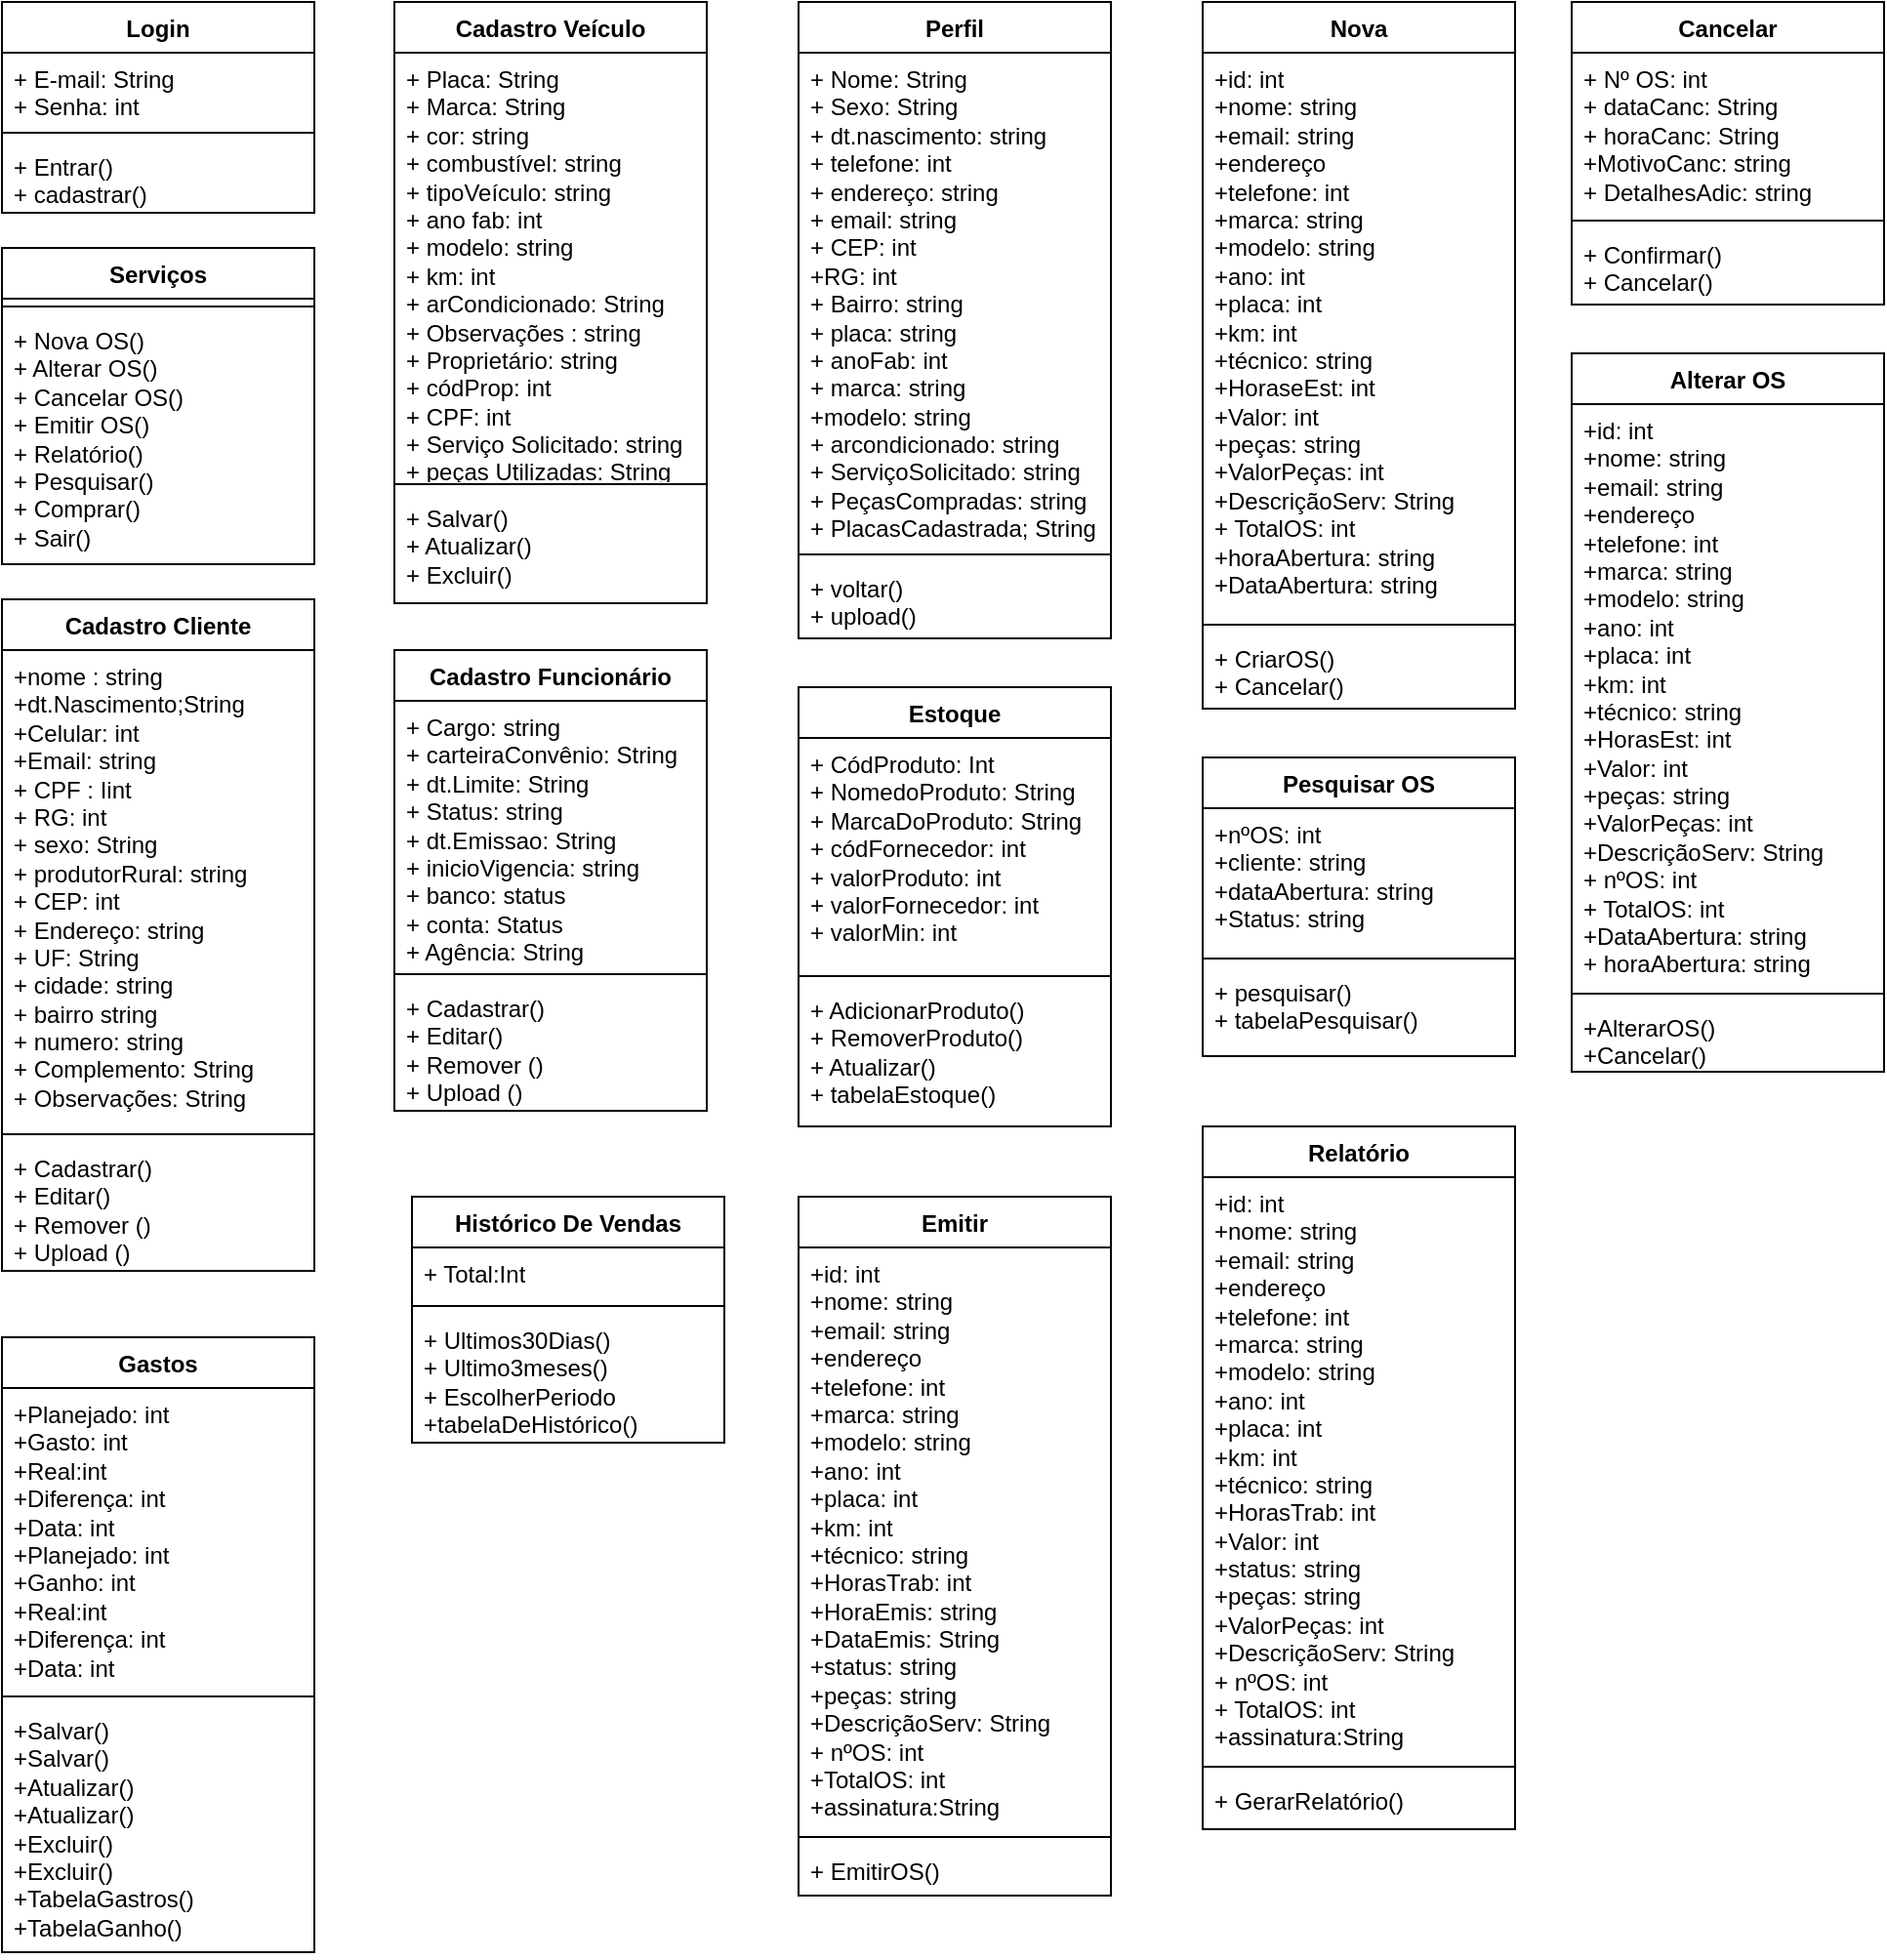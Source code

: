 <mxfile version="21.3.7" type="github">
  <diagram name="Página-1" id="p2uPF3RzyB-7iTxcTMFE">
    <mxGraphModel dx="1687" dy="936" grid="1" gridSize="9" guides="1" tooltips="1" connect="1" arrows="1" fold="1" page="1" pageScale="1" pageWidth="1654" pageHeight="2336" math="0" shadow="0">
      <root>
        <mxCell id="0" />
        <mxCell id="1" parent="0" />
        <mxCell id="xGeodLgsEOS997IK_d7o-1" value="&lt;font style=&quot;vertical-align: inherit;&quot;&gt;&lt;font style=&quot;vertical-align: inherit;&quot;&gt;Login&lt;/font&gt;&lt;/font&gt;" style="swimlane;fontStyle=1;align=center;verticalAlign=top;childLayout=stackLayout;horizontal=1;startSize=26;horizontalStack=0;resizeParent=1;resizeParentMax=0;resizeLast=0;collapsible=1;marginBottom=0;whiteSpace=wrap;html=1;" vertex="1" parent="1">
          <mxGeometry x="60" y="81" width="160" height="108" as="geometry" />
        </mxCell>
        <mxCell id="xGeodLgsEOS997IK_d7o-2" value="&lt;font style=&quot;vertical-align: inherit;&quot;&gt;&lt;font style=&quot;vertical-align: inherit;&quot;&gt;&lt;font style=&quot;vertical-align: inherit;&quot;&gt;&lt;font style=&quot;vertical-align: inherit;&quot;&gt;&lt;font style=&quot;vertical-align: inherit;&quot;&gt;&lt;font style=&quot;vertical-align: inherit;&quot;&gt;&lt;font style=&quot;vertical-align: inherit;&quot;&gt;&lt;font style=&quot;vertical-align: inherit;&quot;&gt;+ E-mail: String&lt;/font&gt;&lt;/font&gt;&lt;/font&gt;&lt;/font&gt;&lt;/font&gt;&lt;/font&gt;&lt;br&gt;&lt;font style=&quot;vertical-align: inherit;&quot;&gt;&lt;font style=&quot;vertical-align: inherit;&quot;&gt;&lt;font style=&quot;vertical-align: inherit;&quot;&gt;&lt;font style=&quot;vertical-align: inherit;&quot;&gt; + Senha: int&amp;nbsp;&lt;/font&gt;&lt;/font&gt;&lt;/font&gt;&lt;/font&gt;&lt;br&gt;&lt;/font&gt;&lt;/font&gt;" style="text;strokeColor=none;fillColor=none;align=left;verticalAlign=top;spacingLeft=4;spacingRight=4;overflow=hidden;rotatable=0;points=[[0,0.5],[1,0.5]];portConstraint=eastwest;whiteSpace=wrap;html=1;" vertex="1" parent="xGeodLgsEOS997IK_d7o-1">
          <mxGeometry y="26" width="160" height="37" as="geometry" />
        </mxCell>
        <mxCell id="xGeodLgsEOS997IK_d7o-3" value="" style="line;strokeWidth=1;fillColor=none;align=left;verticalAlign=middle;spacingTop=-1;spacingLeft=3;spacingRight=3;rotatable=0;labelPosition=right;points=[];portConstraint=eastwest;strokeColor=inherit;" vertex="1" parent="xGeodLgsEOS997IK_d7o-1">
          <mxGeometry y="63" width="160" height="8" as="geometry" />
        </mxCell>
        <mxCell id="xGeodLgsEOS997IK_d7o-4" value="&lt;font style=&quot;vertical-align: inherit;&quot;&gt;&lt;font style=&quot;vertical-align: inherit;&quot;&gt;&lt;font style=&quot;vertical-align: inherit;&quot;&gt;&lt;font style=&quot;vertical-align: inherit;&quot;&gt;&lt;font style=&quot;vertical-align: inherit;&quot;&gt;&lt;font style=&quot;vertical-align: inherit;&quot;&gt;+ Entrar() &lt;/font&gt;&lt;/font&gt;&lt;br&gt;&lt;font style=&quot;vertical-align: inherit;&quot;&gt;&lt;font style=&quot;vertical-align: inherit;&quot;&gt;+ cadastrar()&lt;/font&gt;&lt;/font&gt;&lt;br&gt;&lt;/font&gt;&lt;/font&gt;&lt;/font&gt;&lt;/font&gt;" style="text;strokeColor=none;fillColor=none;align=left;verticalAlign=top;spacingLeft=4;spacingRight=4;overflow=hidden;rotatable=0;points=[[0,0.5],[1,0.5]];portConstraint=eastwest;whiteSpace=wrap;html=1;" vertex="1" parent="xGeodLgsEOS997IK_d7o-1">
          <mxGeometry y="71" width="160" height="37" as="geometry" />
        </mxCell>
        <mxCell id="xGeodLgsEOS997IK_d7o-5" value="&lt;font style=&quot;vertical-align: inherit;&quot;&gt;&lt;font style=&quot;vertical-align: inherit;&quot;&gt;Serviços&lt;/font&gt;&lt;/font&gt;" style="swimlane;fontStyle=1;align=center;verticalAlign=top;childLayout=stackLayout;horizontal=1;startSize=26;horizontalStack=0;resizeParent=1;resizeParentMax=0;resizeLast=0;collapsible=1;marginBottom=0;whiteSpace=wrap;html=1;" vertex="1" parent="1">
          <mxGeometry x="60" y="207" width="160" height="162" as="geometry" />
        </mxCell>
        <mxCell id="xGeodLgsEOS997IK_d7o-7" value="" style="line;strokeWidth=1;fillColor=none;align=left;verticalAlign=middle;spacingTop=-1;spacingLeft=3;spacingRight=3;rotatable=0;labelPosition=right;points=[];portConstraint=eastwest;strokeColor=inherit;" vertex="1" parent="xGeodLgsEOS997IK_d7o-5">
          <mxGeometry y="26" width="160" height="8" as="geometry" />
        </mxCell>
        <mxCell id="xGeodLgsEOS997IK_d7o-8" value="&lt;font style=&quot;vertical-align: inherit;&quot;&gt;&lt;font style=&quot;vertical-align: inherit;&quot;&gt;&lt;font style=&quot;vertical-align: inherit;&quot;&gt;&lt;font style=&quot;vertical-align: inherit;&quot;&gt;&lt;font style=&quot;vertical-align: inherit;&quot;&gt;&lt;font style=&quot;vertical-align: inherit;&quot;&gt;+ Nova OS() &lt;/font&gt;&lt;/font&gt;&lt;/font&gt;&lt;/font&gt;&lt;br&gt;&lt;font style=&quot;vertical-align: inherit;&quot;&gt;&lt;font style=&quot;vertical-align: inherit;&quot;&gt;&lt;font style=&quot;vertical-align: inherit;&quot;&gt;&lt;font style=&quot;vertical-align: inherit;&quot;&gt;+ Alterar OS()&lt;/font&gt;&lt;/font&gt;&lt;br&gt;&lt;/font&gt;&lt;/font&gt;&lt;font style=&quot;vertical-align: inherit;&quot;&gt;&lt;font style=&quot;vertical-align: inherit;&quot;&gt;&lt;font style=&quot;vertical-align: inherit;&quot;&gt;&lt;font style=&quot;vertical-align: inherit;&quot;&gt;+ Cancelar OS()&lt;/font&gt;&lt;/font&gt;&lt;br&gt;&lt;/font&gt;&lt;/font&gt;&lt;font style=&quot;vertical-align: inherit;&quot;&gt;&lt;font style=&quot;vertical-align: inherit;&quot;&gt;&lt;font style=&quot;vertical-align: inherit;&quot;&gt;&lt;font style=&quot;vertical-align: inherit;&quot;&gt;+ Emitir OS()&lt;/font&gt;&lt;/font&gt;&lt;br&gt;&lt;/font&gt;&lt;/font&gt;&lt;font style=&quot;vertical-align: inherit;&quot;&gt;&lt;font style=&quot;vertical-align: inherit;&quot;&gt;&lt;font style=&quot;vertical-align: inherit;&quot;&gt;&lt;font style=&quot;vertical-align: inherit;&quot;&gt;+ Relatório()&lt;/font&gt;&lt;/font&gt;&lt;br&gt;&lt;/font&gt;&lt;/font&gt;&lt;font style=&quot;vertical-align: inherit;&quot;&gt;&lt;font style=&quot;vertical-align: inherit;&quot;&gt;&lt;font style=&quot;vertical-align: inherit;&quot;&gt;&lt;font style=&quot;vertical-align: inherit;&quot;&gt;+ Pesquisar()&lt;/font&gt;&lt;/font&gt;&lt;br&gt;&lt;/font&gt;&lt;/font&gt;&lt;font style=&quot;vertical-align: inherit;&quot;&gt;&lt;font style=&quot;vertical-align: inherit;&quot;&gt;&lt;font style=&quot;vertical-align: inherit;&quot;&gt;&lt;font style=&quot;vertical-align: inherit;&quot;&gt;+ Comprar()&lt;br&gt;&lt;/font&gt;&lt;/font&gt;&lt;/font&gt;&lt;/font&gt;&lt;font style=&quot;vertical-align: inherit;&quot;&gt;&lt;font style=&quot;vertical-align: inherit;&quot;&gt;+ Sair()&lt;/font&gt;&lt;/font&gt;&lt;br&gt;&lt;br&gt;&lt;/font&gt;&lt;/font&gt;" style="text;strokeColor=none;fillColor=none;align=left;verticalAlign=top;spacingLeft=4;spacingRight=4;overflow=hidden;rotatable=0;points=[[0,0.5],[1,0.5]];portConstraint=eastwest;whiteSpace=wrap;html=1;" vertex="1" parent="xGeodLgsEOS997IK_d7o-5">
          <mxGeometry y="34" width="160" height="128" as="geometry" />
        </mxCell>
        <mxCell id="xGeodLgsEOS997IK_d7o-9" value="&lt;font style=&quot;vertical-align: inherit;&quot;&gt;&lt;font style=&quot;vertical-align: inherit;&quot;&gt;Cadastro Cliente&lt;/font&gt;&lt;/font&gt;" style="swimlane;fontStyle=1;align=center;verticalAlign=top;childLayout=stackLayout;horizontal=1;startSize=26;horizontalStack=0;resizeParent=1;resizeParentMax=0;resizeLast=0;collapsible=1;marginBottom=0;whiteSpace=wrap;html=1;" vertex="1" parent="1">
          <mxGeometry x="60" y="387" width="160" height="344" as="geometry" />
        </mxCell>
        <mxCell id="xGeodLgsEOS997IK_d7o-10" value="&lt;font style=&quot;vertical-align: inherit;&quot;&gt;&lt;font style=&quot;vertical-align: inherit;&quot;&gt;&lt;font style=&quot;vertical-align: inherit;&quot;&gt;&lt;font style=&quot;vertical-align: inherit;&quot;&gt;&lt;font style=&quot;vertical-align: inherit;&quot;&gt;&lt;font style=&quot;vertical-align: inherit;&quot;&gt;&lt;font style=&quot;vertical-align: inherit;&quot;&gt;&lt;font style=&quot;vertical-align: inherit;&quot;&gt;+nome : string &lt;/font&gt;&lt;/font&gt;&lt;/font&gt;&lt;/font&gt;&lt;br&gt;&lt;font style=&quot;vertical-align: inherit;&quot;&gt;&lt;font style=&quot;vertical-align: inherit;&quot;&gt;&lt;font style=&quot;vertical-align: inherit;&quot;&gt;&lt;font style=&quot;vertical-align: inherit;&quot;&gt;+dt.Nascimento;String &lt;/font&gt;&lt;/font&gt;&lt;/font&gt;&lt;/font&gt;&lt;br&gt;&lt;font style=&quot;vertical-align: inherit;&quot;&gt;&lt;font style=&quot;vertical-align: inherit;&quot;&gt;&lt;font style=&quot;vertical-align: inherit;&quot;&gt;&lt;font style=&quot;vertical-align: inherit;&quot;&gt;+Celular: int&amp;nbsp;  &lt;/font&gt;&lt;/font&gt;&lt;/font&gt;&lt;/font&gt;&lt;br&gt;&lt;font style=&quot;vertical-align: inherit;&quot;&gt;&lt;font style=&quot;vertical-align: inherit;&quot;&gt;&lt;font style=&quot;vertical-align: inherit;&quot;&gt;&lt;font style=&quot;vertical-align: inherit;&quot;&gt;+Email: string &lt;/font&gt;&lt;/font&gt;&lt;/font&gt;&lt;/font&gt;&lt;br&gt;&lt;font style=&quot;vertical-align: inherit;&quot;&gt;&lt;font style=&quot;vertical-align: inherit;&quot;&gt;&lt;font style=&quot;vertical-align: inherit;&quot;&gt;&lt;font style=&quot;vertical-align: inherit;&quot;&gt;+ CPF : Iint &lt;/font&gt;&lt;/font&gt;&lt;/font&gt;&lt;/font&gt;&lt;br&gt;&lt;font style=&quot;vertical-align: inherit;&quot;&gt;&lt;font style=&quot;vertical-align: inherit;&quot;&gt;&lt;font style=&quot;vertical-align: inherit;&quot;&gt;&lt;font style=&quot;vertical-align: inherit;&quot;&gt;+ RG: int &lt;/font&gt;&lt;/font&gt;&lt;/font&gt;&lt;/font&gt;&lt;br&gt;&lt;font style=&quot;vertical-align: inherit;&quot;&gt;&lt;font style=&quot;vertical-align: inherit;&quot;&gt;&lt;font style=&quot;vertical-align: inherit;&quot;&gt;&lt;font style=&quot;vertical-align: inherit;&quot;&gt;+ sexo: String &lt;/font&gt;&lt;/font&gt;&lt;/font&gt;&lt;/font&gt;&lt;br&gt;&lt;font style=&quot;vertical-align: inherit;&quot;&gt;&lt;font style=&quot;vertical-align: inherit;&quot;&gt;&lt;font style=&quot;vertical-align: inherit;&quot;&gt;&lt;font style=&quot;vertical-align: inherit;&quot;&gt;+ produtorRural: string &lt;/font&gt;&lt;/font&gt;&lt;br&gt;&lt;/font&gt;&lt;/font&gt;&lt;font style=&quot;vertical-align: inherit;&quot;&gt;&lt;font style=&quot;vertical-align: inherit;&quot;&gt;&lt;font style=&quot;vertical-align: inherit;&quot;&gt;&lt;font style=&quot;vertical-align: inherit;&quot;&gt;+ CEP: int &lt;/font&gt;&lt;/font&gt;&lt;br&gt;&lt;/font&gt;&lt;/font&gt;&lt;font style=&quot;vertical-align: inherit;&quot;&gt;&lt;font style=&quot;vertical-align: inherit;&quot;&gt;&lt;font style=&quot;vertical-align: inherit;&quot;&gt;&lt;font style=&quot;vertical-align: inherit;&quot;&gt;+ Endereço: string&lt;br&gt;&lt;/font&gt;&lt;/font&gt;&lt;/font&gt;&lt;/font&gt;&lt;font style=&quot;vertical-align: inherit;&quot;&gt;&lt;font style=&quot;vertical-align: inherit;&quot;&gt;+ UF: String&lt;br&gt;&lt;/font&gt;&lt;/font&gt;&lt;font style=&quot;vertical-align: inherit;&quot;&gt;&lt;font style=&quot;vertical-align: inherit;&quot;&gt;+ cidade: string&lt;br&gt;&lt;/font&gt;&lt;/font&gt;&lt;font style=&quot;vertical-align: inherit;&quot;&gt;&lt;font style=&quot;vertical-align: inherit;&quot;&gt;+ bairro string&lt;br&gt;+ numero: string&lt;br&gt;+ Complemento: String&lt;br&gt;&lt;/font&gt;&lt;/font&gt;&lt;font style=&quot;vertical-align: inherit;&quot;&gt;&lt;font style=&quot;vertical-align: inherit;&quot;&gt;+ Observações: String&lt;/font&gt;&lt;/font&gt;&lt;br&gt;&lt;/font&gt;&lt;/font&gt;&lt;/font&gt;&lt;/font&gt;" style="text;strokeColor=none;fillColor=none;align=left;verticalAlign=top;spacingLeft=4;spacingRight=4;overflow=hidden;rotatable=0;points=[[0,0.5],[1,0.5]];portConstraint=eastwest;whiteSpace=wrap;html=1;" vertex="1" parent="xGeodLgsEOS997IK_d7o-9">
          <mxGeometry y="26" width="160" height="244" as="geometry" />
        </mxCell>
        <mxCell id="xGeodLgsEOS997IK_d7o-11" value="" style="line;strokeWidth=1;fillColor=none;align=left;verticalAlign=middle;spacingTop=-1;spacingLeft=3;spacingRight=3;rotatable=0;labelPosition=right;points=[];portConstraint=eastwest;strokeColor=inherit;" vertex="1" parent="xGeodLgsEOS997IK_d7o-9">
          <mxGeometry y="270" width="160" height="8" as="geometry" />
        </mxCell>
        <mxCell id="xGeodLgsEOS997IK_d7o-12" value="&lt;font style=&quot;vertical-align: inherit;&quot;&gt;&lt;font style=&quot;vertical-align: inherit;&quot;&gt;&lt;font style=&quot;vertical-align: inherit;&quot;&gt;&lt;font style=&quot;vertical-align: inherit;&quot;&gt;&lt;font style=&quot;vertical-align: inherit;&quot;&gt;&lt;font style=&quot;vertical-align: inherit;&quot;&gt;+ Cadastrar() &lt;/font&gt;&lt;/font&gt;&lt;/font&gt;&lt;/font&gt;&lt;br&gt;&lt;font style=&quot;vertical-align: inherit;&quot;&gt;&lt;font style=&quot;vertical-align: inherit;&quot;&gt;&lt;font style=&quot;vertical-align: inherit;&quot;&gt;&lt;font style=&quot;vertical-align: inherit;&quot;&gt;+ Editar() &lt;/font&gt;&lt;/font&gt;&lt;br&gt;&lt;/font&gt;&lt;/font&gt;&lt;font style=&quot;vertical-align: inherit;&quot;&gt;&lt;font style=&quot;vertical-align: inherit;&quot;&gt;&lt;font style=&quot;vertical-align: inherit;&quot;&gt;&lt;font style=&quot;vertical-align: inherit;&quot;&gt;+ Remover () &lt;/font&gt;&lt;/font&gt;&lt;br&gt;&lt;/font&gt;&lt;/font&gt;&lt;font style=&quot;vertical-align: inherit;&quot;&gt;&lt;font style=&quot;vertical-align: inherit;&quot;&gt;&lt;font style=&quot;vertical-align: inherit;&quot;&gt;&lt;font style=&quot;vertical-align: inherit;&quot;&gt;+ Upload ()&lt;/font&gt;&lt;/font&gt;&lt;/font&gt;&lt;/font&gt;&lt;br&gt;&lt;/font&gt;&lt;/font&gt;" style="text;strokeColor=none;fillColor=none;align=left;verticalAlign=top;spacingLeft=4;spacingRight=4;overflow=hidden;rotatable=0;points=[[0,0.5],[1,0.5]];portConstraint=eastwest;whiteSpace=wrap;html=1;" vertex="1" parent="xGeodLgsEOS997IK_d7o-9">
          <mxGeometry y="278" width="160" height="66" as="geometry" />
        </mxCell>
        <mxCell id="xGeodLgsEOS997IK_d7o-13" value="&lt;font style=&quot;vertical-align: inherit;&quot;&gt;&lt;font style=&quot;vertical-align: inherit;&quot;&gt;Cadastro Veículo&lt;/font&gt;&lt;/font&gt;" style="swimlane;fontStyle=1;align=center;verticalAlign=top;childLayout=stackLayout;horizontal=1;startSize=26;horizontalStack=0;resizeParent=1;resizeParentMax=0;resizeLast=0;collapsible=1;marginBottom=0;whiteSpace=wrap;html=1;" vertex="1" parent="1">
          <mxGeometry x="261" y="81" width="160" height="308" as="geometry" />
        </mxCell>
        <mxCell id="xGeodLgsEOS997IK_d7o-14" value="&lt;font style=&quot;vertical-align: inherit;&quot;&gt;&lt;font style=&quot;vertical-align: inherit;&quot;&gt;&lt;font style=&quot;vertical-align: inherit;&quot;&gt;&lt;font style=&quot;vertical-align: inherit;&quot;&gt;&lt;font style=&quot;vertical-align: inherit;&quot;&gt;&lt;font style=&quot;vertical-align: inherit;&quot;&gt;&lt;font style=&quot;vertical-align: inherit;&quot;&gt;&lt;font style=&quot;vertical-align: inherit;&quot;&gt;&lt;font style=&quot;vertical-align: inherit;&quot;&gt;&lt;font style=&quot;vertical-align: inherit;&quot;&gt;+ Placa: String &lt;/font&gt;&lt;/font&gt;&lt;/font&gt;&lt;/font&gt;&lt;/font&gt;&lt;/font&gt;&lt;/font&gt;&lt;/font&gt;&lt;/font&gt;&lt;/font&gt;&lt;br&gt;&lt;font style=&quot;vertical-align: inherit;&quot;&gt;&lt;font style=&quot;vertical-align: inherit;&quot;&gt;&lt;font style=&quot;vertical-align: inherit;&quot;&gt;&lt;font style=&quot;vertical-align: inherit;&quot;&gt;&lt;font style=&quot;vertical-align: inherit;&quot;&gt;&lt;font style=&quot;vertical-align: inherit;&quot;&gt;&lt;font style=&quot;vertical-align: inherit;&quot;&gt;&lt;font style=&quot;vertical-align: inherit;&quot;&gt;&lt;font style=&quot;vertical-align: inherit;&quot;&gt;&lt;font style=&quot;vertical-align: inherit;&quot;&gt;+ Marca: String &lt;/font&gt;&lt;/font&gt;&lt;/font&gt;&lt;/font&gt;&lt;/font&gt;&lt;/font&gt;&lt;/font&gt;&lt;/font&gt;&lt;br&gt;&lt;/font&gt;&lt;/font&gt;&lt;font style=&quot;vertical-align: inherit;&quot;&gt;&lt;font style=&quot;vertical-align: inherit;&quot;&gt;&lt;font style=&quot;vertical-align: inherit;&quot;&gt;&lt;font style=&quot;vertical-align: inherit;&quot;&gt;&lt;font style=&quot;vertical-align: inherit;&quot;&gt;&lt;font style=&quot;vertical-align: inherit;&quot;&gt;&lt;font style=&quot;vertical-align: inherit;&quot;&gt;&lt;font style=&quot;vertical-align: inherit;&quot;&gt;&lt;font style=&quot;vertical-align: inherit;&quot;&gt;&lt;font style=&quot;vertical-align: inherit;&quot;&gt;+ cor: string &lt;/font&gt;&lt;/font&gt;&lt;/font&gt;&lt;/font&gt;&lt;/font&gt;&lt;/font&gt;&lt;/font&gt;&lt;/font&gt;&lt;br&gt;&lt;/font&gt;&lt;/font&gt;&lt;font style=&quot;vertical-align: inherit;&quot;&gt;&lt;font style=&quot;vertical-align: inherit;&quot;&gt;&lt;font style=&quot;vertical-align: inherit;&quot;&gt;&lt;font style=&quot;vertical-align: inherit;&quot;&gt;&lt;font style=&quot;vertical-align: inherit;&quot;&gt;&lt;font style=&quot;vertical-align: inherit;&quot;&gt;&lt;font style=&quot;vertical-align: inherit;&quot;&gt;&lt;font style=&quot;vertical-align: inherit;&quot;&gt;&lt;font style=&quot;vertical-align: inherit;&quot;&gt;&lt;font style=&quot;vertical-align: inherit;&quot;&gt;+ combustível: string &lt;/font&gt;&lt;/font&gt;&lt;/font&gt;&lt;/font&gt;&lt;/font&gt;&lt;/font&gt;&lt;/font&gt;&lt;/font&gt;&lt;br&gt;&lt;/font&gt;&lt;/font&gt;&lt;font style=&quot;vertical-align: inherit;&quot;&gt;&lt;font style=&quot;vertical-align: inherit;&quot;&gt;&lt;font style=&quot;vertical-align: inherit;&quot;&gt;&lt;font style=&quot;vertical-align: inherit;&quot;&gt;&lt;font style=&quot;vertical-align: inherit;&quot;&gt;&lt;font style=&quot;vertical-align: inherit;&quot;&gt;&lt;font style=&quot;vertical-align: inherit;&quot;&gt;&lt;font style=&quot;vertical-align: inherit;&quot;&gt;&lt;font style=&quot;vertical-align: inherit;&quot;&gt;&lt;font style=&quot;vertical-align: inherit;&quot;&gt;+ tipoVeículo: string &lt;/font&gt;&lt;/font&gt;&lt;/font&gt;&lt;/font&gt;&lt;/font&gt;&lt;/font&gt;&lt;/font&gt;&lt;/font&gt;&lt;br&gt;&lt;/font&gt;&lt;/font&gt;&lt;font style=&quot;vertical-align: inherit;&quot;&gt;&lt;font style=&quot;vertical-align: inherit;&quot;&gt;&lt;font style=&quot;vertical-align: inherit;&quot;&gt;&lt;font style=&quot;vertical-align: inherit;&quot;&gt;&lt;font style=&quot;vertical-align: inherit;&quot;&gt;&lt;font style=&quot;vertical-align: inherit;&quot;&gt;&lt;font style=&quot;vertical-align: inherit;&quot;&gt;&lt;font style=&quot;vertical-align: inherit;&quot;&gt;&lt;font style=&quot;vertical-align: inherit;&quot;&gt;&lt;font style=&quot;vertical-align: inherit;&quot;&gt;+ ano fab: int &lt;/font&gt;&lt;/font&gt;&lt;/font&gt;&lt;/font&gt;&lt;/font&gt;&lt;/font&gt;&lt;/font&gt;&lt;/font&gt;&lt;br&gt;&lt;/font&gt;&lt;/font&gt;&lt;font style=&quot;vertical-align: inherit;&quot;&gt;&lt;font style=&quot;vertical-align: inherit;&quot;&gt;&lt;font style=&quot;vertical-align: inherit;&quot;&gt;&lt;font style=&quot;vertical-align: inherit;&quot;&gt;&lt;font style=&quot;vertical-align: inherit;&quot;&gt;&lt;font style=&quot;vertical-align: inherit;&quot;&gt;&lt;font style=&quot;vertical-align: inherit;&quot;&gt;&lt;font style=&quot;vertical-align: inherit;&quot;&gt;&lt;font style=&quot;vertical-align: inherit;&quot;&gt;&lt;font style=&quot;vertical-align: inherit;&quot;&gt;+ modelo: string &lt;/font&gt;&lt;/font&gt;&lt;/font&gt;&lt;/font&gt;&lt;/font&gt;&lt;/font&gt;&lt;/font&gt;&lt;/font&gt;&lt;br&gt;&lt;/font&gt;&lt;/font&gt;&lt;font style=&quot;vertical-align: inherit;&quot;&gt;&lt;font style=&quot;vertical-align: inherit;&quot;&gt;&lt;font style=&quot;vertical-align: inherit;&quot;&gt;&lt;font style=&quot;vertical-align: inherit;&quot;&gt;&lt;font style=&quot;vertical-align: inherit;&quot;&gt;&lt;font style=&quot;vertical-align: inherit;&quot;&gt;&lt;font style=&quot;vertical-align: inherit;&quot;&gt;&lt;font style=&quot;vertical-align: inherit;&quot;&gt;&lt;font style=&quot;vertical-align: inherit;&quot;&gt;&lt;font style=&quot;vertical-align: inherit;&quot;&gt;+ km: int &lt;/font&gt;&lt;/font&gt;&lt;/font&gt;&lt;/font&gt;&lt;/font&gt;&lt;/font&gt;&lt;/font&gt;&lt;/font&gt;&lt;/font&gt;&lt;/font&gt;&lt;br&gt;&lt;font style=&quot;vertical-align: inherit;&quot;&gt;&lt;font style=&quot;vertical-align: inherit;&quot;&gt;&lt;font style=&quot;vertical-align: inherit;&quot;&gt;&lt;font style=&quot;vertical-align: inherit;&quot;&gt;&lt;font style=&quot;vertical-align: inherit;&quot;&gt;&lt;font style=&quot;vertical-align: inherit;&quot;&gt;&lt;font style=&quot;vertical-align: inherit;&quot;&gt;&lt;font style=&quot;vertical-align: inherit;&quot;&gt;&lt;font style=&quot;vertical-align: inherit;&quot;&gt;&lt;font style=&quot;vertical-align: inherit;&quot;&gt;+ arCondicionado: String &lt;/font&gt;&lt;/font&gt;&lt;/font&gt;&lt;/font&gt;&lt;/font&gt;&lt;/font&gt;&lt;/font&gt;&lt;/font&gt;&lt;br&gt;&lt;/font&gt;&lt;/font&gt;&lt;font style=&quot;vertical-align: inherit;&quot;&gt;&lt;font style=&quot;vertical-align: inherit;&quot;&gt;&lt;font style=&quot;vertical-align: inherit;&quot;&gt;&lt;font style=&quot;vertical-align: inherit;&quot;&gt;&lt;font style=&quot;vertical-align: inherit;&quot;&gt;&lt;font style=&quot;vertical-align: inherit;&quot;&gt;&lt;font style=&quot;vertical-align: inherit;&quot;&gt;&lt;font style=&quot;vertical-align: inherit;&quot;&gt;&lt;font style=&quot;vertical-align: inherit;&quot;&gt;&lt;font style=&quot;vertical-align: inherit;&quot;&gt;+ Observações : string &lt;/font&gt;&lt;/font&gt;&lt;/font&gt;&lt;/font&gt;&lt;/font&gt;&lt;/font&gt;&lt;/font&gt;&lt;/font&gt;&lt;br&gt;&lt;/font&gt;&lt;/font&gt;&lt;font style=&quot;vertical-align: inherit;&quot;&gt;&lt;font style=&quot;vertical-align: inherit;&quot;&gt;&lt;font style=&quot;vertical-align: inherit;&quot;&gt;&lt;font style=&quot;vertical-align: inherit;&quot;&gt;&lt;font style=&quot;vertical-align: inherit;&quot;&gt;&lt;font style=&quot;vertical-align: inherit;&quot;&gt;&lt;font style=&quot;vertical-align: inherit;&quot;&gt;&lt;font style=&quot;vertical-align: inherit;&quot;&gt;&lt;font style=&quot;vertical-align: inherit;&quot;&gt;&lt;font style=&quot;vertical-align: inherit;&quot;&gt;+ Proprietário: string &lt;/font&gt;&lt;/font&gt;&lt;/font&gt;&lt;/font&gt;&lt;/font&gt;&lt;/font&gt;&lt;/font&gt;&lt;/font&gt;&lt;br&gt;&lt;/font&gt;&lt;/font&gt;&lt;font style=&quot;vertical-align: inherit;&quot;&gt;&lt;font style=&quot;vertical-align: inherit;&quot;&gt;&lt;font style=&quot;vertical-align: inherit;&quot;&gt;&lt;font style=&quot;vertical-align: inherit;&quot;&gt;&lt;font style=&quot;vertical-align: inherit;&quot;&gt;&lt;font style=&quot;vertical-align: inherit;&quot;&gt;&lt;font style=&quot;vertical-align: inherit;&quot;&gt;&lt;font style=&quot;vertical-align: inherit;&quot;&gt;&lt;font style=&quot;vertical-align: inherit;&quot;&gt;&lt;font style=&quot;vertical-align: inherit;&quot;&gt;+ códProp: int&amp;nbsp; &lt;/font&gt;&lt;/font&gt;&lt;/font&gt;&lt;/font&gt;&lt;/font&gt;&lt;/font&gt;&lt;/font&gt;&lt;/font&gt;&lt;br&gt;&lt;/font&gt;&lt;/font&gt;&lt;font style=&quot;vertical-align: inherit;&quot;&gt;&lt;font style=&quot;vertical-align: inherit;&quot;&gt;&lt;font style=&quot;vertical-align: inherit;&quot;&gt;&lt;font style=&quot;vertical-align: inherit;&quot;&gt;&lt;font style=&quot;vertical-align: inherit;&quot;&gt;&lt;font style=&quot;vertical-align: inherit;&quot;&gt;&lt;font style=&quot;vertical-align: inherit;&quot;&gt;&lt;font style=&quot;vertical-align: inherit;&quot;&gt;&lt;font style=&quot;vertical-align: inherit;&quot;&gt;&lt;font style=&quot;vertical-align: inherit;&quot;&gt;+ CPF: int&lt;/font&gt;&lt;/font&gt;&lt;br&gt;&lt;/font&gt;&lt;/font&gt;&lt;/font&gt;&lt;/font&gt;&lt;/font&gt;&lt;/font&gt;&lt;/font&gt;&lt;/font&gt;&lt;font style=&quot;vertical-align: inherit;&quot;&gt;&lt;font style=&quot;vertical-align: inherit;&quot;&gt;+ Serviço Solicitado: string&lt;/font&gt;&lt;/font&gt;&lt;br&gt;&lt;font style=&quot;vertical-align: inherit;&quot;&gt;&lt;font style=&quot;vertical-align: inherit;&quot;&gt;+ peças Utilizadas: String&lt;/font&gt;&lt;/font&gt;&lt;br&gt;&lt;br&gt;" style="text;strokeColor=none;fillColor=none;align=left;verticalAlign=top;spacingLeft=4;spacingRight=4;overflow=hidden;rotatable=0;points=[[0,0.5],[1,0.5]];portConstraint=eastwest;whiteSpace=wrap;html=1;" vertex="1" parent="xGeodLgsEOS997IK_d7o-13">
          <mxGeometry y="26" width="160" height="217" as="geometry" />
        </mxCell>
        <mxCell id="xGeodLgsEOS997IK_d7o-15" value="" style="line;strokeWidth=1;fillColor=none;align=left;verticalAlign=middle;spacingTop=-1;spacingLeft=3;spacingRight=3;rotatable=0;labelPosition=right;points=[];portConstraint=eastwest;strokeColor=inherit;" vertex="1" parent="xGeodLgsEOS997IK_d7o-13">
          <mxGeometry y="243" width="160" height="8" as="geometry" />
        </mxCell>
        <mxCell id="xGeodLgsEOS997IK_d7o-16" value="&lt;font style=&quot;vertical-align: inherit;&quot;&gt;&lt;font style=&quot;vertical-align: inherit;&quot;&gt;&lt;font style=&quot;vertical-align: inherit;&quot;&gt;&lt;font style=&quot;vertical-align: inherit;&quot;&gt;&lt;font style=&quot;vertical-align: inherit;&quot;&gt;&lt;font style=&quot;vertical-align: inherit;&quot;&gt;&lt;font style=&quot;vertical-align: inherit;&quot;&gt;&lt;font style=&quot;vertical-align: inherit;&quot;&gt;&lt;font style=&quot;vertical-align: inherit;&quot;&gt;&lt;font style=&quot;vertical-align: inherit;&quot;&gt;+ Salvar() &lt;/font&gt;&lt;/font&gt;&lt;br&gt;&lt;font style=&quot;vertical-align: inherit;&quot;&gt;&lt;font style=&quot;vertical-align: inherit;&quot;&gt;+ Atualizar() &lt;/font&gt;&lt;/font&gt;&lt;br&gt;&lt;font style=&quot;vertical-align: inherit;&quot;&gt;&lt;font style=&quot;vertical-align: inherit;&quot;&gt;+ Excluir()&lt;/font&gt;&lt;/font&gt;&lt;br&gt;&lt;/font&gt;&lt;/font&gt;&lt;/font&gt;&lt;/font&gt;&lt;/font&gt;&lt;/font&gt;&lt;/font&gt;&lt;/font&gt;" style="text;strokeColor=none;fillColor=none;align=left;verticalAlign=top;spacingLeft=4;spacingRight=4;overflow=hidden;rotatable=0;points=[[0,0.5],[1,0.5]];portConstraint=eastwest;whiteSpace=wrap;html=1;" vertex="1" parent="xGeodLgsEOS997IK_d7o-13">
          <mxGeometry y="251" width="160" height="57" as="geometry" />
        </mxCell>
        <mxCell id="xGeodLgsEOS997IK_d7o-17" value="&lt;font style=&quot;vertical-align: inherit;&quot;&gt;&lt;font style=&quot;vertical-align: inherit;&quot;&gt;Cadastro Funcionário&lt;/font&gt;&lt;/font&gt;" style="swimlane;fontStyle=1;align=center;verticalAlign=top;childLayout=stackLayout;horizontal=1;startSize=26;horizontalStack=0;resizeParent=1;resizeParentMax=0;resizeLast=0;collapsible=1;marginBottom=0;whiteSpace=wrap;html=1;" vertex="1" parent="1">
          <mxGeometry x="261" y="413" width="160" height="236" as="geometry" />
        </mxCell>
        <mxCell id="xGeodLgsEOS997IK_d7o-18" value="+ Cargo: string&lt;br&gt;+ carteiraConvênio: String&lt;br&gt;+ dt.Limite: String&lt;br&gt;+ Status: string&lt;br&gt;+ dt.Emissao: String&lt;br&gt;+ inicioVigencia: string&lt;br&gt;+ banco: status&lt;br&gt;+ conta: Status&lt;br&gt;+ Agência: String" style="text;strokeColor=none;fillColor=none;align=left;verticalAlign=top;spacingLeft=4;spacingRight=4;overflow=hidden;rotatable=0;points=[[0,0.5],[1,0.5]];portConstraint=eastwest;whiteSpace=wrap;html=1;" vertex="1" parent="xGeodLgsEOS997IK_d7o-17">
          <mxGeometry y="26" width="160" height="136" as="geometry" />
        </mxCell>
        <mxCell id="xGeodLgsEOS997IK_d7o-19" value="" style="line;strokeWidth=1;fillColor=none;align=left;verticalAlign=middle;spacingTop=-1;spacingLeft=3;spacingRight=3;rotatable=0;labelPosition=right;points=[];portConstraint=eastwest;strokeColor=inherit;" vertex="1" parent="xGeodLgsEOS997IK_d7o-17">
          <mxGeometry y="162" width="160" height="8" as="geometry" />
        </mxCell>
        <mxCell id="xGeodLgsEOS997IK_d7o-20" value="&lt;font style=&quot;border-color: var(--border-color); vertical-align: inherit;&quot;&gt;&lt;font style=&quot;vertical-align: inherit;&quot;&gt;&lt;font style=&quot;vertical-align: inherit;&quot;&gt;+ Cadastrar() &lt;/font&gt;&lt;/font&gt;&lt;/font&gt;&lt;br style=&quot;border-color: var(--border-color);&quot;&gt;&lt;font style=&quot;border-color: var(--border-color); vertical-align: inherit;&quot;&gt;&lt;font style=&quot;border-color: var(--border-color); vertical-align: inherit;&quot;&gt;&lt;font style=&quot;border-color: var(--border-color); vertical-align: inherit;&quot;&gt;&lt;font style=&quot;vertical-align: inherit;&quot;&gt;&lt;font style=&quot;vertical-align: inherit;&quot;&gt;+ Editar() &lt;/font&gt;&lt;/font&gt;&lt;/font&gt;&lt;/font&gt;&lt;br style=&quot;border-color: var(--border-color);&quot;&gt;&lt;/font&gt;&lt;font style=&quot;border-color: var(--border-color); vertical-align: inherit;&quot;&gt;&lt;font style=&quot;border-color: var(--border-color); vertical-align: inherit;&quot;&gt;&lt;font style=&quot;border-color: var(--border-color); vertical-align: inherit;&quot;&gt;&lt;font style=&quot;vertical-align: inherit;&quot;&gt;&lt;font style=&quot;vertical-align: inherit;&quot;&gt;+ Remover ()&lt;/font&gt;&lt;/font&gt;&lt;/font&gt;&lt;/font&gt;&lt;br style=&quot;border-color: var(--border-color);&quot;&gt;&lt;/font&gt;&lt;font style=&quot;border-color: var(--border-color); vertical-align: inherit;&quot;&gt;&lt;font style=&quot;vertical-align: inherit;&quot;&gt;&lt;font style=&quot;vertical-align: inherit;&quot;&gt; + Upload ()&lt;/font&gt;&lt;/font&gt;&lt;/font&gt;" style="text;strokeColor=none;fillColor=none;align=left;verticalAlign=top;spacingLeft=4;spacingRight=4;overflow=hidden;rotatable=0;points=[[0,0.5],[1,0.5]];portConstraint=eastwest;whiteSpace=wrap;html=1;" vertex="1" parent="xGeodLgsEOS997IK_d7o-17">
          <mxGeometry y="170" width="160" height="66" as="geometry" />
        </mxCell>
        <mxCell id="xGeodLgsEOS997IK_d7o-21" value="Perfil" style="swimlane;fontStyle=1;align=center;verticalAlign=top;childLayout=stackLayout;horizontal=1;startSize=26;horizontalStack=0;resizeParent=1;resizeParentMax=0;resizeLast=0;collapsible=1;marginBottom=0;whiteSpace=wrap;html=1;" vertex="1" parent="1">
          <mxGeometry x="468" y="81" width="160" height="326" as="geometry" />
        </mxCell>
        <mxCell id="xGeodLgsEOS997IK_d7o-22" value="+ Nome: String&lt;br&gt;+ Sexo: String&lt;br&gt;+ dt.nascimento: string&lt;br&gt;+ telefone: int&lt;br&gt;+ endereço: string&lt;br&gt;+ email: string&lt;br&gt;+ CEP: int&lt;br&gt;+RG: int&lt;br&gt;+ Bairro: string&lt;br&gt;+ placa: string&lt;br&gt;+ anoFab: int&lt;br&gt;+ marca: string&lt;br&gt;+modelo: string&lt;br&gt;+ arcondicionado: string&lt;br&gt;+ ServiçoSolicitado: string&lt;br&gt;+ PeçasCompradas: string&lt;br&gt;+ PlacasCadastrada; String" style="text;strokeColor=none;fillColor=none;align=left;verticalAlign=top;spacingLeft=4;spacingRight=4;overflow=hidden;rotatable=0;points=[[0,0.5],[1,0.5]];portConstraint=eastwest;whiteSpace=wrap;html=1;" vertex="1" parent="xGeodLgsEOS997IK_d7o-21">
          <mxGeometry y="26" width="160" height="253" as="geometry" />
        </mxCell>
        <mxCell id="xGeodLgsEOS997IK_d7o-23" value="" style="line;strokeWidth=1;fillColor=none;align=left;verticalAlign=middle;spacingTop=-1;spacingLeft=3;spacingRight=3;rotatable=0;labelPosition=right;points=[];portConstraint=eastwest;strokeColor=inherit;" vertex="1" parent="xGeodLgsEOS997IK_d7o-21">
          <mxGeometry y="279" width="160" height="8" as="geometry" />
        </mxCell>
        <mxCell id="xGeodLgsEOS997IK_d7o-24" value="+ voltar()&lt;br&gt;+ upload()" style="text;strokeColor=none;fillColor=none;align=left;verticalAlign=top;spacingLeft=4;spacingRight=4;overflow=hidden;rotatable=0;points=[[0,0.5],[1,0.5]];portConstraint=eastwest;whiteSpace=wrap;html=1;" vertex="1" parent="xGeodLgsEOS997IK_d7o-21">
          <mxGeometry y="287" width="160" height="39" as="geometry" />
        </mxCell>
        <mxCell id="xGeodLgsEOS997IK_d7o-25" value="Estoque" style="swimlane;fontStyle=1;align=center;verticalAlign=top;childLayout=stackLayout;horizontal=1;startSize=26;horizontalStack=0;resizeParent=1;resizeParentMax=0;resizeLast=0;collapsible=1;marginBottom=0;whiteSpace=wrap;html=1;" vertex="1" parent="1">
          <mxGeometry x="468" y="432" width="160" height="225" as="geometry" />
        </mxCell>
        <mxCell id="xGeodLgsEOS997IK_d7o-26" value="+ CódProduto: Int&lt;br&gt;+ NomedoProduto: String&lt;br&gt;+ MarcaDoProduto: String&lt;br&gt;+ códFornecedor: int&lt;br&gt;+ valorProduto: int&lt;br&gt;+ valorFornecedor: int&lt;br&gt;+ valorMin: int" style="text;strokeColor=none;fillColor=none;align=left;verticalAlign=top;spacingLeft=4;spacingRight=4;overflow=hidden;rotatable=0;points=[[0,0.5],[1,0.5]];portConstraint=eastwest;whiteSpace=wrap;html=1;" vertex="1" parent="xGeodLgsEOS997IK_d7o-25">
          <mxGeometry y="26" width="160" height="118" as="geometry" />
        </mxCell>
        <mxCell id="xGeodLgsEOS997IK_d7o-27" value="" style="line;strokeWidth=1;fillColor=none;align=left;verticalAlign=middle;spacingTop=-1;spacingLeft=3;spacingRight=3;rotatable=0;labelPosition=right;points=[];portConstraint=eastwest;strokeColor=inherit;" vertex="1" parent="xGeodLgsEOS997IK_d7o-25">
          <mxGeometry y="144" width="160" height="8" as="geometry" />
        </mxCell>
        <mxCell id="xGeodLgsEOS997IK_d7o-28" value="+ AdicionarProduto()&lt;br&gt;+ RemoverProduto()&lt;br&gt;+ Atualizar()&lt;br&gt;+ tabelaEstoque()" style="text;strokeColor=none;fillColor=none;align=left;verticalAlign=top;spacingLeft=4;spacingRight=4;overflow=hidden;rotatable=0;points=[[0,0.5],[1,0.5]];portConstraint=eastwest;whiteSpace=wrap;html=1;" vertex="1" parent="xGeodLgsEOS997IK_d7o-25">
          <mxGeometry y="152" width="160" height="73" as="geometry" />
        </mxCell>
        <mxCell id="xGeodLgsEOS997IK_d7o-29" value="Gastos" style="swimlane;fontStyle=1;align=center;verticalAlign=top;childLayout=stackLayout;horizontal=1;startSize=26;horizontalStack=0;resizeParent=1;resizeParentMax=0;resizeLast=0;collapsible=1;marginBottom=0;whiteSpace=wrap;html=1;" vertex="1" parent="1">
          <mxGeometry x="60" y="765" width="160" height="315" as="geometry" />
        </mxCell>
        <mxCell id="xGeodLgsEOS997IK_d7o-30" value="+Planejado: int&lt;br&gt;+Gasto: int&lt;br&gt;+Real:int&lt;br&gt;+Diferença: int&lt;br&gt;+Data: int&lt;br&gt;+Planejado: int&lt;br style=&quot;border-color: var(--border-color);&quot;&gt;+Ganho: int&lt;br style=&quot;border-color: var(--border-color);&quot;&gt;+Real:int&lt;br style=&quot;border-color: var(--border-color);&quot;&gt;+Diferença: int&lt;br style=&quot;border-color: var(--border-color);&quot;&gt;+Data: int" style="text;strokeColor=none;fillColor=none;align=left;verticalAlign=top;spacingLeft=4;spacingRight=4;overflow=hidden;rotatable=0;points=[[0,0.5],[1,0.5]];portConstraint=eastwest;whiteSpace=wrap;html=1;" vertex="1" parent="xGeodLgsEOS997IK_d7o-29">
          <mxGeometry y="26" width="160" height="154" as="geometry" />
        </mxCell>
        <mxCell id="xGeodLgsEOS997IK_d7o-31" value="" style="line;strokeWidth=1;fillColor=none;align=left;verticalAlign=middle;spacingTop=-1;spacingLeft=3;spacingRight=3;rotatable=0;labelPosition=right;points=[];portConstraint=eastwest;strokeColor=inherit;" vertex="1" parent="xGeodLgsEOS997IK_d7o-29">
          <mxGeometry y="180" width="160" height="8" as="geometry" />
        </mxCell>
        <mxCell id="xGeodLgsEOS997IK_d7o-32" value="+Salvar()&lt;br&gt;+Salvar()&lt;br&gt;+Atualizar()&lt;br&gt;+Atualizar()&lt;br&gt;+Excluir()&lt;br&gt;+Excluir()&lt;br&gt;+TabelaGastros()&lt;br&gt;+TabelaGanho()" style="text;strokeColor=none;fillColor=none;align=left;verticalAlign=top;spacingLeft=4;spacingRight=4;overflow=hidden;rotatable=0;points=[[0,0.5],[1,0.5]];portConstraint=eastwest;whiteSpace=wrap;html=1;" vertex="1" parent="xGeodLgsEOS997IK_d7o-29">
          <mxGeometry y="188" width="160" height="127" as="geometry" />
        </mxCell>
        <mxCell id="xGeodLgsEOS997IK_d7o-33" value="Histórico De Vendas" style="swimlane;fontStyle=1;align=center;verticalAlign=top;childLayout=stackLayout;horizontal=1;startSize=26;horizontalStack=0;resizeParent=1;resizeParentMax=0;resizeLast=0;collapsible=1;marginBottom=0;whiteSpace=wrap;html=1;" vertex="1" parent="1">
          <mxGeometry x="270" y="693" width="160" height="126" as="geometry" />
        </mxCell>
        <mxCell id="xGeodLgsEOS997IK_d7o-34" value="+ Total:Int" style="text;strokeColor=none;fillColor=none;align=left;verticalAlign=top;spacingLeft=4;spacingRight=4;overflow=hidden;rotatable=0;points=[[0,0.5],[1,0.5]];portConstraint=eastwest;whiteSpace=wrap;html=1;" vertex="1" parent="xGeodLgsEOS997IK_d7o-33">
          <mxGeometry y="26" width="160" height="26" as="geometry" />
        </mxCell>
        <mxCell id="xGeodLgsEOS997IK_d7o-35" value="" style="line;strokeWidth=1;fillColor=none;align=left;verticalAlign=middle;spacingTop=-1;spacingLeft=3;spacingRight=3;rotatable=0;labelPosition=right;points=[];portConstraint=eastwest;strokeColor=inherit;" vertex="1" parent="xGeodLgsEOS997IK_d7o-33">
          <mxGeometry y="52" width="160" height="8" as="geometry" />
        </mxCell>
        <mxCell id="xGeodLgsEOS997IK_d7o-36" value="+ Ultimos30Dias()&lt;br style=&quot;border-color: var(--border-color);&quot;&gt;+ Ultimo3meses()&lt;br style=&quot;border-color: var(--border-color);&quot;&gt;+ EscolherPeriodo&lt;br style=&quot;border-color: var(--border-color);&quot;&gt;+tabelaDeHistórico()" style="text;strokeColor=none;fillColor=none;align=left;verticalAlign=top;spacingLeft=4;spacingRight=4;overflow=hidden;rotatable=0;points=[[0,0.5],[1,0.5]];portConstraint=eastwest;whiteSpace=wrap;html=1;" vertex="1" parent="xGeodLgsEOS997IK_d7o-33">
          <mxGeometry y="60" width="160" height="66" as="geometry" />
        </mxCell>
        <mxCell id="xGeodLgsEOS997IK_d7o-38" value="Relatório" style="swimlane;fontStyle=1;align=center;verticalAlign=top;childLayout=stackLayout;horizontal=1;startSize=26;horizontalStack=0;resizeParent=1;resizeParentMax=0;resizeLast=0;collapsible=1;marginBottom=0;whiteSpace=wrap;html=1;" vertex="1" parent="1">
          <mxGeometry x="675" y="657" width="160" height="360" as="geometry" />
        </mxCell>
        <mxCell id="xGeodLgsEOS997IK_d7o-39" value="+id: int&lt;br&gt;+nome: string&lt;br&gt;+email: string&lt;br&gt;+endereço&lt;br&gt;+telefone: int&lt;br&gt;+marca: string&lt;br&gt;+modelo: string&lt;br&gt;+ano: int&lt;br&gt;+placa: int&lt;br&gt;+km: int&amp;nbsp;&lt;br&gt;+técnico: string&lt;br&gt;+HorasTrab: int&lt;br&gt;+Valor: int&lt;br&gt;+status: string&lt;br&gt;+peças: string&lt;br&gt;+ValorPeças: int&lt;br&gt;+DescriçãoServ: String&lt;br&gt;+ nºOS: int&lt;br&gt;+ TotalOS: int&lt;br&gt;+assinatura:String" style="text;strokeColor=none;fillColor=none;align=left;verticalAlign=top;spacingLeft=4;spacingRight=4;overflow=hidden;rotatable=0;points=[[0,0.5],[1,0.5]];portConstraint=eastwest;whiteSpace=wrap;html=1;" vertex="1" parent="xGeodLgsEOS997IK_d7o-38">
          <mxGeometry y="26" width="160" height="298" as="geometry" />
        </mxCell>
        <mxCell id="xGeodLgsEOS997IK_d7o-40" value="" style="line;strokeWidth=1;fillColor=none;align=left;verticalAlign=middle;spacingTop=-1;spacingLeft=3;spacingRight=3;rotatable=0;labelPosition=right;points=[];portConstraint=eastwest;strokeColor=inherit;" vertex="1" parent="xGeodLgsEOS997IK_d7o-38">
          <mxGeometry y="324" width="160" height="8" as="geometry" />
        </mxCell>
        <mxCell id="xGeodLgsEOS997IK_d7o-41" value="+ GerarRelatório()" style="text;strokeColor=none;fillColor=none;align=left;verticalAlign=top;spacingLeft=4;spacingRight=4;overflow=hidden;rotatable=0;points=[[0,0.5],[1,0.5]];portConstraint=eastwest;whiteSpace=wrap;html=1;" vertex="1" parent="xGeodLgsEOS997IK_d7o-38">
          <mxGeometry y="332" width="160" height="28" as="geometry" />
        </mxCell>
        <mxCell id="xGeodLgsEOS997IK_d7o-43" value="Emitir" style="swimlane;fontStyle=1;align=center;verticalAlign=top;childLayout=stackLayout;horizontal=1;startSize=26;horizontalStack=0;resizeParent=1;resizeParentMax=0;resizeLast=0;collapsible=1;marginBottom=0;whiteSpace=wrap;html=1;" vertex="1" parent="1">
          <mxGeometry x="468" y="693" width="160" height="358" as="geometry" />
        </mxCell>
        <mxCell id="xGeodLgsEOS997IK_d7o-44" value="+id: int&lt;br style=&quot;border-color: var(--border-color);&quot;&gt;+nome: string&lt;br style=&quot;border-color: var(--border-color);&quot;&gt;+email: string&lt;br style=&quot;border-color: var(--border-color);&quot;&gt;+endereço&lt;br style=&quot;border-color: var(--border-color);&quot;&gt;+telefone: int&lt;br style=&quot;border-color: var(--border-color);&quot;&gt;+marca: string&lt;br style=&quot;border-color: var(--border-color);&quot;&gt;+modelo: string&lt;br style=&quot;border-color: var(--border-color);&quot;&gt;+ano: int&lt;br style=&quot;border-color: var(--border-color);&quot;&gt;+placa: int&lt;br style=&quot;border-color: var(--border-color);&quot;&gt;+km: int&amp;nbsp;&lt;br style=&quot;border-color: var(--border-color);&quot;&gt;+técnico: string&lt;br style=&quot;border-color: var(--border-color);&quot;&gt;+HorasTrab: int&lt;br style=&quot;border-color: var(--border-color);&quot;&gt;+HoraEmis: string&lt;br&gt;+DataEmis: String&lt;br style=&quot;border-color: var(--border-color);&quot;&gt;+status: string&lt;br style=&quot;border-color: var(--border-color);&quot;&gt;+peças: string&lt;br style=&quot;border-color: var(--border-color);&quot;&gt;+DescriçãoServ: String&lt;br style=&quot;border-color: var(--border-color);&quot;&gt;+ nºOS: int&lt;br style=&quot;border-color: var(--border-color);&quot;&gt;+TotalOS: int&lt;br style=&quot;border-color: var(--border-color);&quot;&gt;+assinatura:String" style="text;strokeColor=none;fillColor=none;align=left;verticalAlign=top;spacingLeft=4;spacingRight=4;overflow=hidden;rotatable=0;points=[[0,0.5],[1,0.5]];portConstraint=eastwest;whiteSpace=wrap;html=1;" vertex="1" parent="xGeodLgsEOS997IK_d7o-43">
          <mxGeometry y="26" width="160" height="298" as="geometry" />
        </mxCell>
        <mxCell id="xGeodLgsEOS997IK_d7o-45" value="" style="line;strokeWidth=1;fillColor=none;align=left;verticalAlign=middle;spacingTop=-1;spacingLeft=3;spacingRight=3;rotatable=0;labelPosition=right;points=[];portConstraint=eastwest;strokeColor=inherit;" vertex="1" parent="xGeodLgsEOS997IK_d7o-43">
          <mxGeometry y="324" width="160" height="8" as="geometry" />
        </mxCell>
        <mxCell id="xGeodLgsEOS997IK_d7o-46" value="+ EmitirOS()" style="text;strokeColor=none;fillColor=none;align=left;verticalAlign=top;spacingLeft=4;spacingRight=4;overflow=hidden;rotatable=0;points=[[0,0.5],[1,0.5]];portConstraint=eastwest;whiteSpace=wrap;html=1;" vertex="1" parent="xGeodLgsEOS997IK_d7o-43">
          <mxGeometry y="332" width="160" height="26" as="geometry" />
        </mxCell>
        <mxCell id="xGeodLgsEOS997IK_d7o-47" value="Cancelar" style="swimlane;fontStyle=1;align=center;verticalAlign=top;childLayout=stackLayout;horizontal=1;startSize=26;horizontalStack=0;resizeParent=1;resizeParentMax=0;resizeLast=0;collapsible=1;marginBottom=0;whiteSpace=wrap;html=1;" vertex="1" parent="1">
          <mxGeometry x="864" y="81" width="160" height="155" as="geometry" />
        </mxCell>
        <mxCell id="xGeodLgsEOS997IK_d7o-48" value="+ Nº OS: int&lt;br&gt;+ dataCanc: String&lt;br&gt;+ horaCanc: String&lt;br&gt;+MotivoCanc: string&lt;br&gt;+ DetalhesAdic: string" style="text;strokeColor=none;fillColor=none;align=left;verticalAlign=top;spacingLeft=4;spacingRight=4;overflow=hidden;rotatable=0;points=[[0,0.5],[1,0.5]];portConstraint=eastwest;whiteSpace=wrap;html=1;" vertex="1" parent="xGeodLgsEOS997IK_d7o-47">
          <mxGeometry y="26" width="160" height="82" as="geometry" />
        </mxCell>
        <mxCell id="xGeodLgsEOS997IK_d7o-49" value="" style="line;strokeWidth=1;fillColor=none;align=left;verticalAlign=middle;spacingTop=-1;spacingLeft=3;spacingRight=3;rotatable=0;labelPosition=right;points=[];portConstraint=eastwest;strokeColor=inherit;" vertex="1" parent="xGeodLgsEOS997IK_d7o-47">
          <mxGeometry y="108" width="160" height="8" as="geometry" />
        </mxCell>
        <mxCell id="xGeodLgsEOS997IK_d7o-50" value="+ Confirmar()&lt;br&gt;+ Cancelar()" style="text;strokeColor=none;fillColor=none;align=left;verticalAlign=top;spacingLeft=4;spacingRight=4;overflow=hidden;rotatable=0;points=[[0,0.5],[1,0.5]];portConstraint=eastwest;whiteSpace=wrap;html=1;" vertex="1" parent="xGeodLgsEOS997IK_d7o-47">
          <mxGeometry y="116" width="160" height="39" as="geometry" />
        </mxCell>
        <mxCell id="xGeodLgsEOS997IK_d7o-51" value="Nova" style="swimlane;fontStyle=1;align=center;verticalAlign=top;childLayout=stackLayout;horizontal=1;startSize=26;horizontalStack=0;resizeParent=1;resizeParentMax=0;resizeLast=0;collapsible=1;marginBottom=0;whiteSpace=wrap;html=1;" vertex="1" parent="1">
          <mxGeometry x="675" y="81" width="160" height="362" as="geometry" />
        </mxCell>
        <mxCell id="xGeodLgsEOS997IK_d7o-52" value="+id: int&lt;br style=&quot;border-color: var(--border-color);&quot;&gt;+nome: string&lt;br style=&quot;border-color: var(--border-color);&quot;&gt;+email: string&lt;br style=&quot;border-color: var(--border-color);&quot;&gt;+endereço&lt;br style=&quot;border-color: var(--border-color);&quot;&gt;+telefone: int&lt;br style=&quot;border-color: var(--border-color);&quot;&gt;+marca: string&lt;br style=&quot;border-color: var(--border-color);&quot;&gt;+modelo: string&lt;br style=&quot;border-color: var(--border-color);&quot;&gt;+ano: int&lt;br style=&quot;border-color: var(--border-color);&quot;&gt;+placa: int&lt;br style=&quot;border-color: var(--border-color);&quot;&gt;+km: int&amp;nbsp;&lt;br style=&quot;border-color: var(--border-color);&quot;&gt;+técnico: string&lt;br style=&quot;border-color: var(--border-color);&quot;&gt;+HoraseEst: int&lt;br style=&quot;border-color: var(--border-color);&quot;&gt;+Valor: int&lt;br style=&quot;border-color: var(--border-color);&quot;&gt;+peças: string&lt;br style=&quot;border-color: var(--border-color);&quot;&gt;+ValorPeças: int&lt;br style=&quot;border-color: var(--border-color);&quot;&gt;+DescriçãoServ: String&lt;br style=&quot;border-color: var(--border-color);&quot;&gt;+ TotalOS: int&lt;br style=&quot;border-color: var(--border-color);&quot;&gt;+horaAbertura: string&lt;br&gt;+DataAbertura: string" style="text;strokeColor=none;fillColor=none;align=left;verticalAlign=top;spacingLeft=4;spacingRight=4;overflow=hidden;rotatable=0;points=[[0,0.5],[1,0.5]];portConstraint=eastwest;whiteSpace=wrap;html=1;" vertex="1" parent="xGeodLgsEOS997IK_d7o-51">
          <mxGeometry y="26" width="160" height="289" as="geometry" />
        </mxCell>
        <mxCell id="xGeodLgsEOS997IK_d7o-53" value="" style="line;strokeWidth=1;fillColor=none;align=left;verticalAlign=middle;spacingTop=-1;spacingLeft=3;spacingRight=3;rotatable=0;labelPosition=right;points=[];portConstraint=eastwest;strokeColor=inherit;" vertex="1" parent="xGeodLgsEOS997IK_d7o-51">
          <mxGeometry y="315" width="160" height="8" as="geometry" />
        </mxCell>
        <mxCell id="xGeodLgsEOS997IK_d7o-54" value="+ CriarOS()&lt;br&gt;+ Cancelar()" style="text;strokeColor=none;fillColor=none;align=left;verticalAlign=top;spacingLeft=4;spacingRight=4;overflow=hidden;rotatable=0;points=[[0,0.5],[1,0.5]];portConstraint=eastwest;whiteSpace=wrap;html=1;" vertex="1" parent="xGeodLgsEOS997IK_d7o-51">
          <mxGeometry y="323" width="160" height="39" as="geometry" />
        </mxCell>
        <mxCell id="xGeodLgsEOS997IK_d7o-55" value="Alterar OS" style="swimlane;fontStyle=1;align=center;verticalAlign=top;childLayout=stackLayout;horizontal=1;startSize=26;horizontalStack=0;resizeParent=1;resizeParentMax=0;resizeLast=0;collapsible=1;marginBottom=0;whiteSpace=wrap;html=1;" vertex="1" parent="1">
          <mxGeometry x="864" y="261" width="160" height="368" as="geometry" />
        </mxCell>
        <mxCell id="xGeodLgsEOS997IK_d7o-56" value="+id: int&lt;br style=&quot;border-color: var(--border-color);&quot;&gt;+nome: string&lt;br style=&quot;border-color: var(--border-color);&quot;&gt;+email: string&lt;br style=&quot;border-color: var(--border-color);&quot;&gt;+endereço&lt;br style=&quot;border-color: var(--border-color);&quot;&gt;+telefone: int&lt;br style=&quot;border-color: var(--border-color);&quot;&gt;+marca: string&lt;br style=&quot;border-color: var(--border-color);&quot;&gt;+modelo: string&lt;br style=&quot;border-color: var(--border-color);&quot;&gt;+ano: int&lt;br style=&quot;border-color: var(--border-color);&quot;&gt;+placa: int&lt;br style=&quot;border-color: var(--border-color);&quot;&gt;+km: int&amp;nbsp;&lt;br style=&quot;border-color: var(--border-color);&quot;&gt;+técnico: string&lt;br style=&quot;border-color: var(--border-color);&quot;&gt;+HorasEst: int&lt;br style=&quot;border-color: var(--border-color);&quot;&gt;+Valor: int&lt;br style=&quot;border-color: var(--border-color);&quot;&gt;+peças: string&lt;br style=&quot;border-color: var(--border-color);&quot;&gt;+ValorPeças: int&lt;br style=&quot;border-color: var(--border-color);&quot;&gt;+DescriçãoServ: String&lt;br style=&quot;border-color: var(--border-color);&quot;&gt;+ nºOS: int&lt;br style=&quot;border-color: var(--border-color);&quot;&gt;+ TotalOS: int&lt;br style=&quot;border-color: var(--border-color);&quot;&gt;+DataAbertura: string&lt;br&gt;+ horaAbertura: string" style="text;strokeColor=none;fillColor=none;align=left;verticalAlign=top;spacingLeft=4;spacingRight=4;overflow=hidden;rotatable=0;points=[[0,0.5],[1,0.5]];portConstraint=eastwest;whiteSpace=wrap;html=1;" vertex="1" parent="xGeodLgsEOS997IK_d7o-55">
          <mxGeometry y="26" width="160" height="298" as="geometry" />
        </mxCell>
        <mxCell id="xGeodLgsEOS997IK_d7o-57" value="" style="line;strokeWidth=1;fillColor=none;align=left;verticalAlign=middle;spacingTop=-1;spacingLeft=3;spacingRight=3;rotatable=0;labelPosition=right;points=[];portConstraint=eastwest;strokeColor=inherit;" vertex="1" parent="xGeodLgsEOS997IK_d7o-55">
          <mxGeometry y="324" width="160" height="8" as="geometry" />
        </mxCell>
        <mxCell id="xGeodLgsEOS997IK_d7o-58" value="+AlterarOS()&lt;br&gt;+Cancelar()" style="text;strokeColor=none;fillColor=none;align=left;verticalAlign=top;spacingLeft=4;spacingRight=4;overflow=hidden;rotatable=0;points=[[0,0.5],[1,0.5]];portConstraint=eastwest;whiteSpace=wrap;html=1;" vertex="1" parent="xGeodLgsEOS997IK_d7o-55">
          <mxGeometry y="332" width="160" height="36" as="geometry" />
        </mxCell>
        <mxCell id="xGeodLgsEOS997IK_d7o-59" value="Pesquisar OS" style="swimlane;fontStyle=1;align=center;verticalAlign=top;childLayout=stackLayout;horizontal=1;startSize=26;horizontalStack=0;resizeParent=1;resizeParentMax=0;resizeLast=0;collapsible=1;marginBottom=0;whiteSpace=wrap;html=1;" vertex="1" parent="1">
          <mxGeometry x="675" y="468" width="160" height="153" as="geometry" />
        </mxCell>
        <mxCell id="xGeodLgsEOS997IK_d7o-60" value="+nºOS: int&lt;br&gt;+cliente: string&lt;br&gt;+dataAbertura: string&lt;br&gt;+Status: string&lt;br&gt;" style="text;strokeColor=none;fillColor=none;align=left;verticalAlign=top;spacingLeft=4;spacingRight=4;overflow=hidden;rotatable=0;points=[[0,0.5],[1,0.5]];portConstraint=eastwest;whiteSpace=wrap;html=1;" vertex="1" parent="xGeodLgsEOS997IK_d7o-59">
          <mxGeometry y="26" width="160" height="73" as="geometry" />
        </mxCell>
        <mxCell id="xGeodLgsEOS997IK_d7o-61" value="" style="line;strokeWidth=1;fillColor=none;align=left;verticalAlign=middle;spacingTop=-1;spacingLeft=3;spacingRight=3;rotatable=0;labelPosition=right;points=[];portConstraint=eastwest;strokeColor=inherit;" vertex="1" parent="xGeodLgsEOS997IK_d7o-59">
          <mxGeometry y="99" width="160" height="8" as="geometry" />
        </mxCell>
        <mxCell id="xGeodLgsEOS997IK_d7o-62" value="+ pesquisar()&lt;br&gt;+ tabelaPesquisar()" style="text;strokeColor=none;fillColor=none;align=left;verticalAlign=top;spacingLeft=4;spacingRight=4;overflow=hidden;rotatable=0;points=[[0,0.5],[1,0.5]];portConstraint=eastwest;whiteSpace=wrap;html=1;" vertex="1" parent="xGeodLgsEOS997IK_d7o-59">
          <mxGeometry y="107" width="160" height="46" as="geometry" />
        </mxCell>
      </root>
    </mxGraphModel>
  </diagram>
</mxfile>
